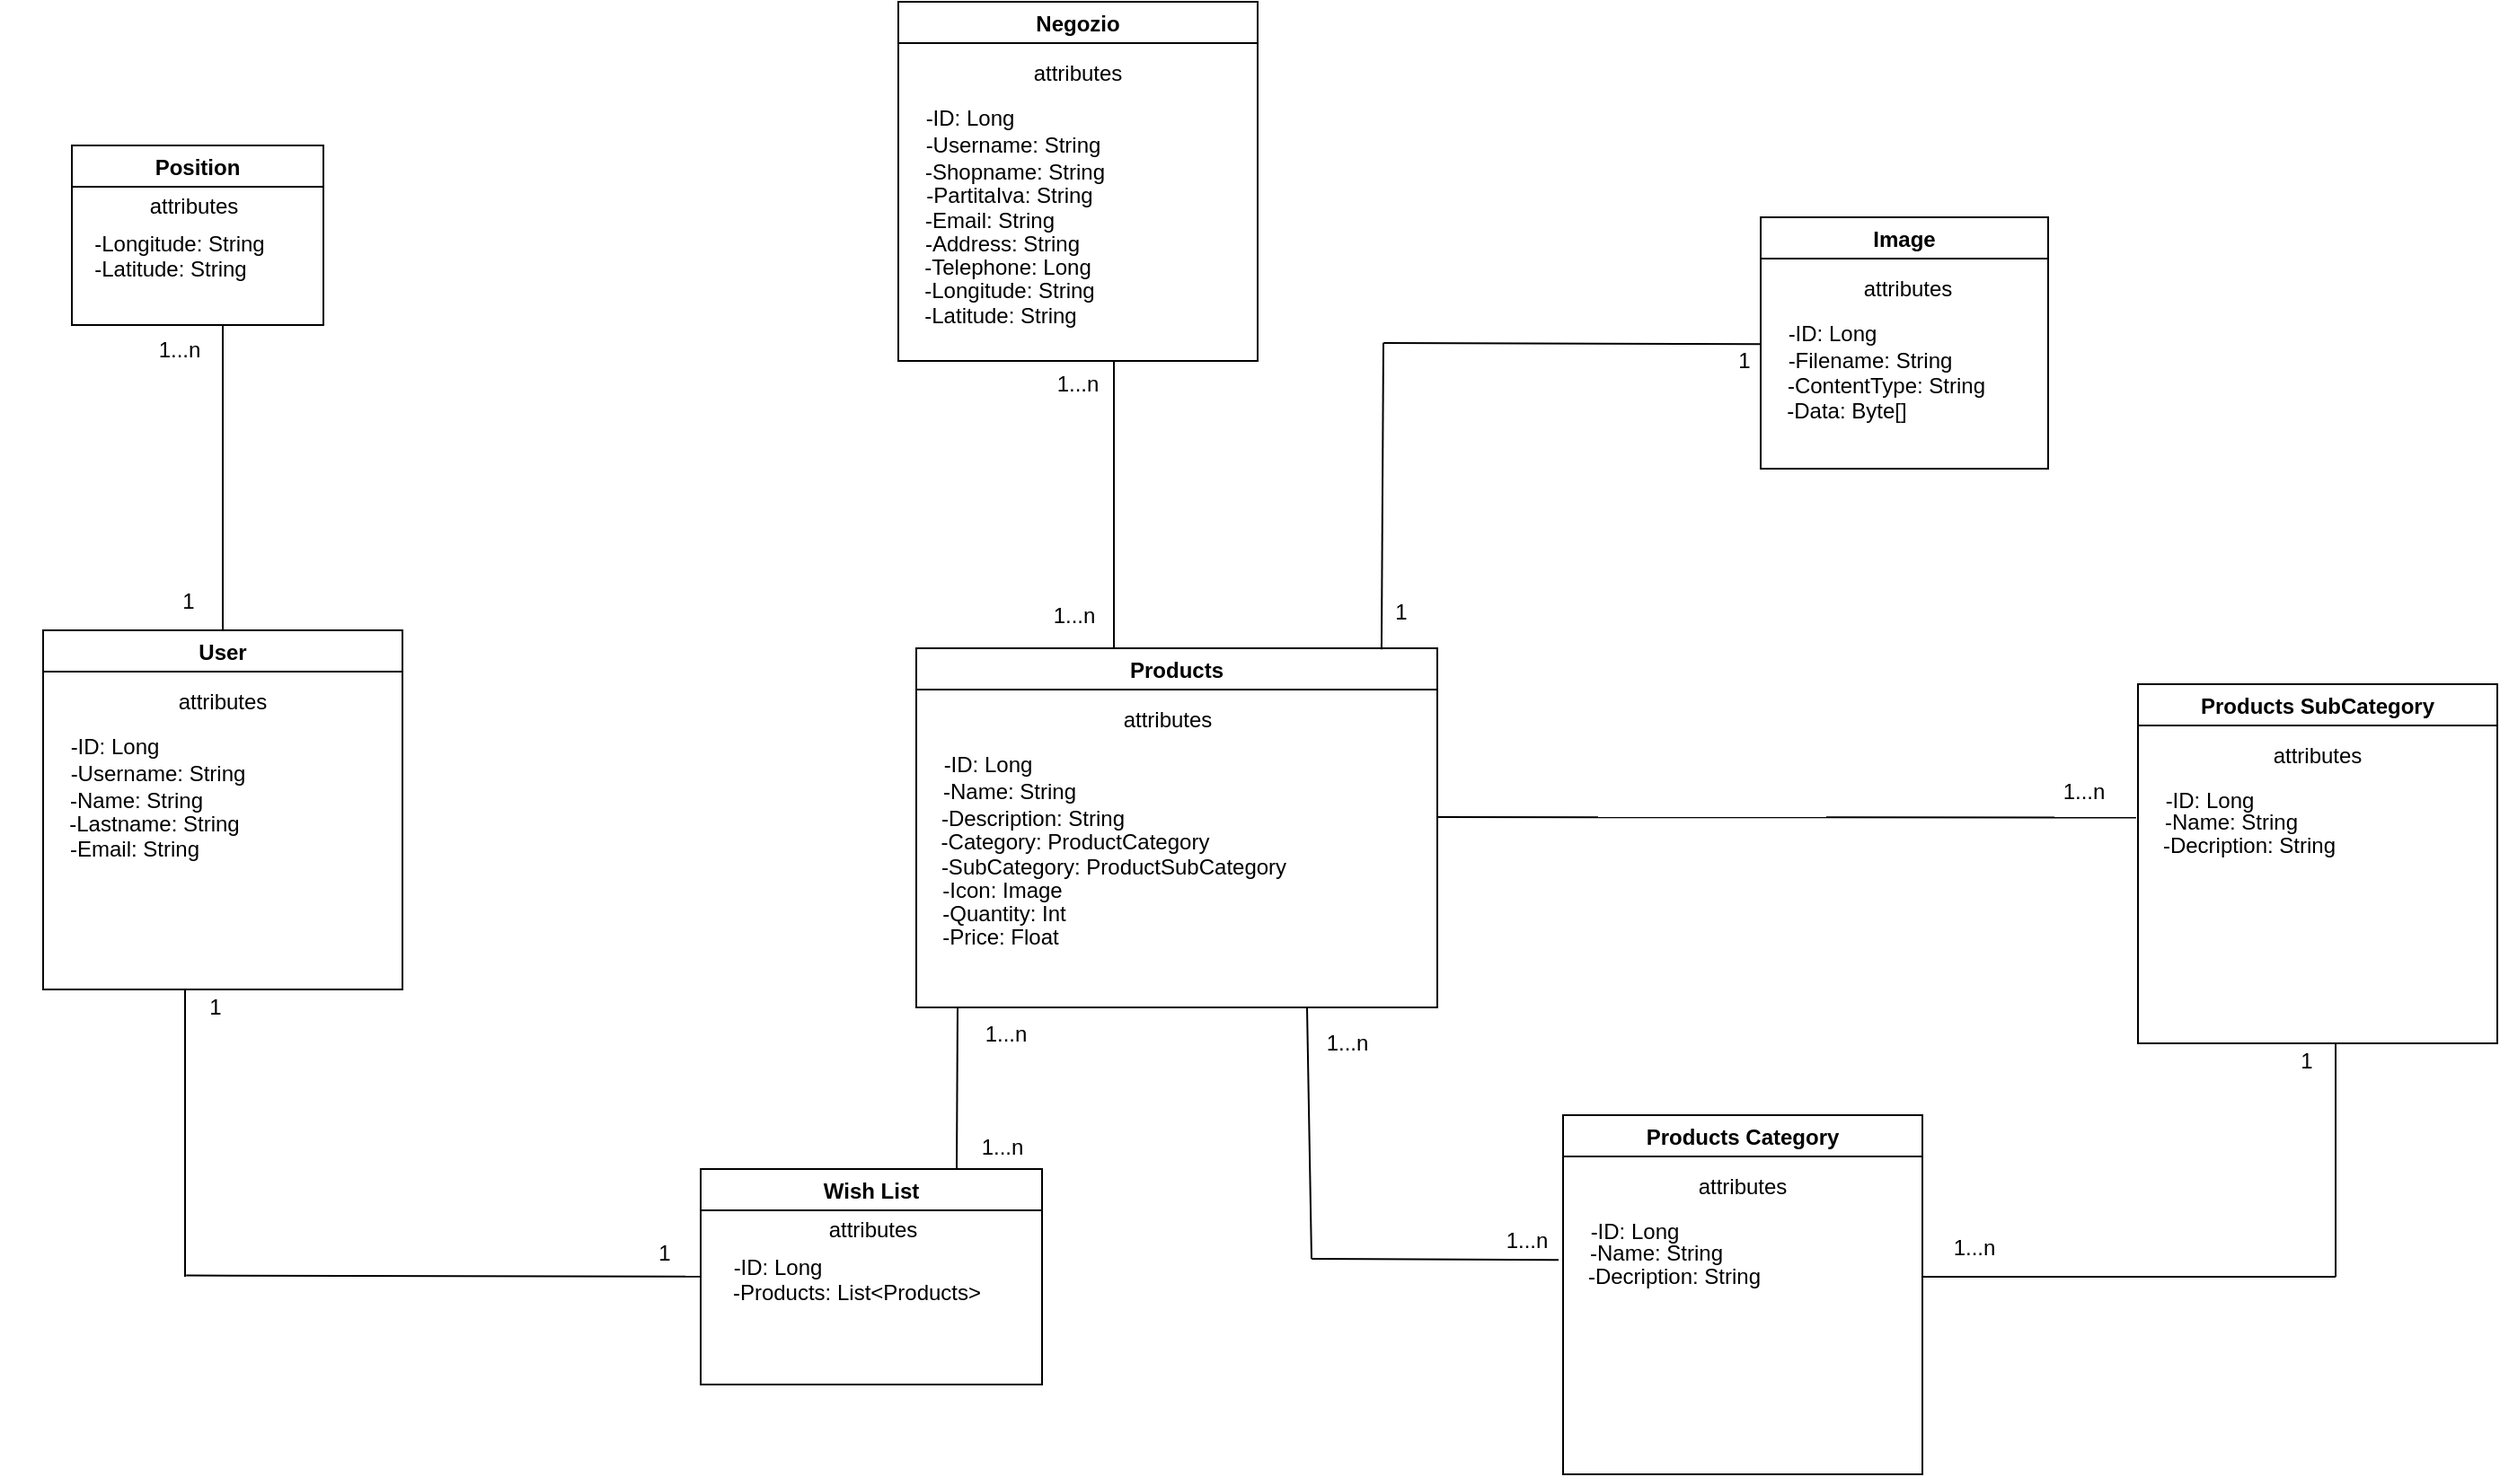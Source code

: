 <mxfile version="14.6.3" type="github"><diagram id="IKAPTSnNx1k_QaHsFzWQ" name="Page-1"><mxGraphModel dx="1422" dy="1931" grid="1" gridSize="10" guides="1" tooltips="1" connect="1" arrows="1" fold="1" page="1" pageScale="1" pageWidth="827" pageHeight="1169" math="0" shadow="0"><root><mxCell id="0"/><mxCell id="1" parent="0"/><mxCell id="2TZvYttX-NyhZbWF6KcJ-1" value="User" style="swimlane;" vertex="1" parent="1"><mxGeometry x="414" y="40" width="200" height="200" as="geometry"><mxRectangle x="340" y="130" width="60" height="23" as="alternateBounds"/></mxGeometry></mxCell><mxCell id="2TZvYttX-NyhZbWF6KcJ-2" value="attributes" style="text;html=1;strokeColor=none;fillColor=none;align=center;verticalAlign=middle;whiteSpace=wrap;rounded=0;" vertex="1" parent="2TZvYttX-NyhZbWF6KcJ-1"><mxGeometry x="60" y="30" width="80" height="20" as="geometry"/></mxCell><mxCell id="2TZvYttX-NyhZbWF6KcJ-3" value="-ID: Long" style="text;html=1;strokeColor=none;fillColor=none;align=center;verticalAlign=middle;whiteSpace=wrap;rounded=0;" vertex="1" parent="2TZvYttX-NyhZbWF6KcJ-1"><mxGeometry x="-20" y="50" width="120" height="30" as="geometry"/></mxCell><mxCell id="2TZvYttX-NyhZbWF6KcJ-4" value="-Username: String" style="text;html=1;strokeColor=none;fillColor=none;align=center;verticalAlign=middle;whiteSpace=wrap;rounded=0;" vertex="1" parent="2TZvYttX-NyhZbWF6KcJ-1"><mxGeometry x="-11" y="70" width="150" height="20" as="geometry"/></mxCell><mxCell id="2TZvYttX-NyhZbWF6KcJ-6" value="-Name: String" style="text;html=1;strokeColor=none;fillColor=none;align=center;verticalAlign=middle;whiteSpace=wrap;rounded=0;" vertex="1" parent="2TZvYttX-NyhZbWF6KcJ-1"><mxGeometry x="-23" y="85" width="150" height="20" as="geometry"/></mxCell><mxCell id="2TZvYttX-NyhZbWF6KcJ-7" value="-Lastname: String" style="text;html=1;strokeColor=none;fillColor=none;align=center;verticalAlign=middle;whiteSpace=wrap;rounded=0;" vertex="1" parent="2TZvYttX-NyhZbWF6KcJ-1"><mxGeometry x="-13" y="98" width="150" height="20" as="geometry"/></mxCell><mxCell id="2TZvYttX-NyhZbWF6KcJ-8" value="-Email: String" style="text;html=1;strokeColor=none;fillColor=none;align=center;verticalAlign=middle;whiteSpace=wrap;rounded=0;" vertex="1" parent="2TZvYttX-NyhZbWF6KcJ-1"><mxGeometry x="-24" y="112" width="150" height="20" as="geometry"/></mxCell><mxCell id="2TZvYttX-NyhZbWF6KcJ-9" value="Negozio" style="swimlane;" vertex="1" parent="1"><mxGeometry x="890" y="-310" width="200" height="200" as="geometry"><mxRectangle x="340" y="130" width="60" height="23" as="alternateBounds"/></mxGeometry></mxCell><mxCell id="2TZvYttX-NyhZbWF6KcJ-10" value="attributes" style="text;html=1;strokeColor=none;fillColor=none;align=center;verticalAlign=middle;whiteSpace=wrap;rounded=0;" vertex="1" parent="2TZvYttX-NyhZbWF6KcJ-9"><mxGeometry x="60" y="30" width="80" height="20" as="geometry"/></mxCell><mxCell id="2TZvYttX-NyhZbWF6KcJ-11" value="-ID: Long" style="text;html=1;strokeColor=none;fillColor=none;align=center;verticalAlign=middle;whiteSpace=wrap;rounded=0;" vertex="1" parent="2TZvYttX-NyhZbWF6KcJ-9"><mxGeometry x="-20" y="50" width="120" height="30" as="geometry"/></mxCell><mxCell id="2TZvYttX-NyhZbWF6KcJ-12" value="-Username: String" style="text;html=1;strokeColor=none;fillColor=none;align=center;verticalAlign=middle;whiteSpace=wrap;rounded=0;" vertex="1" parent="2TZvYttX-NyhZbWF6KcJ-9"><mxGeometry x="-11" y="70" width="150" height="20" as="geometry"/></mxCell><mxCell id="2TZvYttX-NyhZbWF6KcJ-13" value="-Shopname: String" style="text;html=1;strokeColor=none;fillColor=none;align=center;verticalAlign=middle;whiteSpace=wrap;rounded=0;" vertex="1" parent="2TZvYttX-NyhZbWF6KcJ-9"><mxGeometry x="-10" y="85" width="150" height="20" as="geometry"/></mxCell><mxCell id="2TZvYttX-NyhZbWF6KcJ-14" value="-PartitaIva: String" style="text;html=1;strokeColor=none;fillColor=none;align=center;verticalAlign=middle;whiteSpace=wrap;rounded=0;" vertex="1" parent="2TZvYttX-NyhZbWF6KcJ-9"><mxGeometry x="-13" y="98" width="150" height="20" as="geometry"/></mxCell><mxCell id="2TZvYttX-NyhZbWF6KcJ-15" value="-Email: String" style="text;html=1;strokeColor=none;fillColor=none;align=center;verticalAlign=middle;whiteSpace=wrap;rounded=0;" vertex="1" parent="2TZvYttX-NyhZbWF6KcJ-9"><mxGeometry x="-24" y="112" width="150" height="20" as="geometry"/></mxCell><mxCell id="2TZvYttX-NyhZbWF6KcJ-16" value="-Address: String" style="text;html=1;strokeColor=none;fillColor=none;align=center;verticalAlign=middle;whiteSpace=wrap;rounded=0;" vertex="1" parent="2TZvYttX-NyhZbWF6KcJ-9"><mxGeometry x="-22" y="125" width="160" height="20" as="geometry"/></mxCell><mxCell id="2TZvYttX-NyhZbWF6KcJ-17" value="-Telephone: Long" style="text;html=1;strokeColor=none;fillColor=none;align=center;verticalAlign=middle;whiteSpace=wrap;rounded=0;" vertex="1" parent="2TZvYttX-NyhZbWF6KcJ-9"><mxGeometry x="-39" y="138" width="200" height="20" as="geometry"/></mxCell><mxCell id="2TZvYttX-NyhZbWF6KcJ-90" value="-Longitude: String" style="text;html=1;strokeColor=none;fillColor=none;align=center;verticalAlign=middle;whiteSpace=wrap;rounded=0;" vertex="1" parent="2TZvYttX-NyhZbWF6KcJ-9"><mxGeometry x="-18" y="151" width="160" height="20" as="geometry"/></mxCell><mxCell id="2TZvYttX-NyhZbWF6KcJ-91" value="-Latitude: String" style="text;html=1;strokeColor=none;fillColor=none;align=center;verticalAlign=middle;whiteSpace=wrap;rounded=0;" vertex="1" parent="2TZvYttX-NyhZbWF6KcJ-9"><mxGeometry x="-23" y="165" width="160" height="20" as="geometry"/></mxCell><mxCell id="2TZvYttX-NyhZbWF6KcJ-18" value="Products" style="swimlane;" vertex="1" parent="1"><mxGeometry x="900" y="50" width="290" height="200" as="geometry"><mxRectangle x="340" y="130" width="60" height="23" as="alternateBounds"/></mxGeometry></mxCell><mxCell id="2TZvYttX-NyhZbWF6KcJ-19" value="attributes" style="text;html=1;strokeColor=none;fillColor=none;align=center;verticalAlign=middle;whiteSpace=wrap;rounded=0;" vertex="1" parent="2TZvYttX-NyhZbWF6KcJ-18"><mxGeometry x="100" y="30" width="80" height="20" as="geometry"/></mxCell><mxCell id="2TZvYttX-NyhZbWF6KcJ-20" value="-ID: Long" style="text;html=1;strokeColor=none;fillColor=none;align=center;verticalAlign=middle;whiteSpace=wrap;rounded=0;" vertex="1" parent="2TZvYttX-NyhZbWF6KcJ-18"><mxGeometry x="-20" y="50" width="120" height="30" as="geometry"/></mxCell><mxCell id="2TZvYttX-NyhZbWF6KcJ-21" value="-Name: String" style="text;html=1;strokeColor=none;fillColor=none;align=center;verticalAlign=middle;whiteSpace=wrap;rounded=0;" vertex="1" parent="2TZvYttX-NyhZbWF6KcJ-18"><mxGeometry x="-23" y="70" width="150" height="20" as="geometry"/></mxCell><mxCell id="2TZvYttX-NyhZbWF6KcJ-22" value="-Description: String" style="text;html=1;strokeColor=none;fillColor=none;align=center;verticalAlign=middle;whiteSpace=wrap;rounded=0;" vertex="1" parent="2TZvYttX-NyhZbWF6KcJ-18"><mxGeometry x="-10" y="85" width="150" height="20" as="geometry"/></mxCell><mxCell id="2TZvYttX-NyhZbWF6KcJ-23" value="-Category: ProductCategory" style="text;html=1;strokeColor=none;fillColor=none;align=center;verticalAlign=middle;whiteSpace=wrap;rounded=0;" vertex="1" parent="2TZvYttX-NyhZbWF6KcJ-18"><mxGeometry x="-13" y="98" width="203" height="20" as="geometry"/></mxCell><mxCell id="2TZvYttX-NyhZbWF6KcJ-24" value="-SubCategory: ProductSubCategory" style="text;html=1;strokeColor=none;fillColor=none;align=center;verticalAlign=middle;whiteSpace=wrap;rounded=0;" vertex="1" parent="2TZvYttX-NyhZbWF6KcJ-18"><mxGeometry x="-92" y="112" width="404" height="20" as="geometry"/></mxCell><mxCell id="2TZvYttX-NyhZbWF6KcJ-25" value="-Icon: Image" style="text;html=1;strokeColor=none;fillColor=none;align=center;verticalAlign=middle;whiteSpace=wrap;rounded=0;" vertex="1" parent="2TZvYttX-NyhZbWF6KcJ-18"><mxGeometry x="-32" y="125" width="160" height="20" as="geometry"/></mxCell><mxCell id="2TZvYttX-NyhZbWF6KcJ-26" value="-Quantity: Int" style="text;html=1;strokeColor=none;fillColor=none;align=center;verticalAlign=middle;whiteSpace=wrap;rounded=0;" vertex="1" parent="2TZvYttX-NyhZbWF6KcJ-18"><mxGeometry x="-51" y="138" width="200" height="20" as="geometry"/></mxCell><mxCell id="2TZvYttX-NyhZbWF6KcJ-27" value="-Price: Float" style="text;html=1;strokeColor=none;fillColor=none;align=center;verticalAlign=middle;whiteSpace=wrap;rounded=0;" vertex="1" parent="2TZvYttX-NyhZbWF6KcJ-18"><mxGeometry x="-128" y="151" width="350" height="20" as="geometry"/></mxCell><mxCell id="2TZvYttX-NyhZbWF6KcJ-28" value="Position" style="swimlane;" vertex="1" parent="1"><mxGeometry x="430" y="-230" width="140" height="100" as="geometry"/></mxCell><mxCell id="2TZvYttX-NyhZbWF6KcJ-29" value="-Longitude: String" style="text;html=1;strokeColor=none;fillColor=none;align=center;verticalAlign=middle;whiteSpace=wrap;rounded=0;" vertex="1" parent="2TZvYttX-NyhZbWF6KcJ-28"><mxGeometry x="-20" y="45" width="160" height="20" as="geometry"/></mxCell><mxCell id="2TZvYttX-NyhZbWF6KcJ-30" value="-Latitude: String" style="text;html=1;strokeColor=none;fillColor=none;align=center;verticalAlign=middle;whiteSpace=wrap;rounded=0;" vertex="1" parent="2TZvYttX-NyhZbWF6KcJ-28"><mxGeometry x="-25" y="59" width="160" height="20" as="geometry"/></mxCell><mxCell id="2TZvYttX-NyhZbWF6KcJ-39" value="attributes" style="text;html=1;strokeColor=none;fillColor=none;align=center;verticalAlign=middle;whiteSpace=wrap;rounded=0;" vertex="1" parent="2TZvYttX-NyhZbWF6KcJ-28"><mxGeometry x="28" y="24" width="80" height="20" as="geometry"/></mxCell><mxCell id="2TZvYttX-NyhZbWF6KcJ-31" value="Image" style="swimlane;" vertex="1" parent="1"><mxGeometry x="1370" y="-190" width="160" height="140" as="geometry"><mxRectangle x="340" y="130" width="60" height="23" as="alternateBounds"/></mxGeometry></mxCell><mxCell id="2TZvYttX-NyhZbWF6KcJ-32" value="attributes" style="text;html=1;strokeColor=none;fillColor=none;align=center;verticalAlign=middle;whiteSpace=wrap;rounded=0;" vertex="1" parent="2TZvYttX-NyhZbWF6KcJ-31"><mxGeometry x="42" y="30" width="80" height="20" as="geometry"/></mxCell><mxCell id="2TZvYttX-NyhZbWF6KcJ-33" value="-ID: Long" style="text;html=1;strokeColor=none;fillColor=none;align=center;verticalAlign=middle;whiteSpace=wrap;rounded=0;" vertex="1" parent="2TZvYttX-NyhZbWF6KcJ-31"><mxGeometry x="-20" y="50" width="120" height="30" as="geometry"/></mxCell><mxCell id="2TZvYttX-NyhZbWF6KcJ-34" value="-Filename: String" style="text;html=1;strokeColor=none;fillColor=none;align=center;verticalAlign=middle;whiteSpace=wrap;rounded=0;" vertex="1" parent="2TZvYttX-NyhZbWF6KcJ-31"><mxGeometry x="-14" y="70" width="150" height="20" as="geometry"/></mxCell><mxCell id="2TZvYttX-NyhZbWF6KcJ-35" value="-ContentType: String" style="text;html=1;strokeColor=none;fillColor=none;align=center;verticalAlign=middle;whiteSpace=wrap;rounded=0;" vertex="1" parent="2TZvYttX-NyhZbWF6KcJ-31"><mxGeometry x="-5" y="84" width="150" height="20" as="geometry"/></mxCell><mxCell id="2TZvYttX-NyhZbWF6KcJ-36" value="-Data: Byte[]" style="text;html=1;strokeColor=none;fillColor=none;align=center;verticalAlign=middle;whiteSpace=wrap;rounded=0;" vertex="1" parent="2TZvYttX-NyhZbWF6KcJ-31"><mxGeometry x="-27" y="98" width="150" height="20" as="geometry"/></mxCell><mxCell id="2TZvYttX-NyhZbWF6KcJ-81" value="1" style="text;html=1;strokeColor=none;fillColor=none;align=center;verticalAlign=middle;whiteSpace=wrap;rounded=0;" vertex="1" parent="2TZvYttX-NyhZbWF6KcJ-31"><mxGeometry x="-29" y="70" width="40" height="20" as="geometry"/></mxCell><mxCell id="2TZvYttX-NyhZbWF6KcJ-40" value="Wish List" style="swimlane;" vertex="1" parent="1"><mxGeometry x="780" y="340" width="190" height="120" as="geometry"/></mxCell><mxCell id="2TZvYttX-NyhZbWF6KcJ-41" value="-ID: Long" style="text;html=1;strokeColor=none;fillColor=none;align=center;verticalAlign=middle;whiteSpace=wrap;rounded=0;" vertex="1" parent="2TZvYttX-NyhZbWF6KcJ-40"><mxGeometry x="-37" y="45" width="160" height="20" as="geometry"/></mxCell><mxCell id="2TZvYttX-NyhZbWF6KcJ-42" value="-Products: List&amp;lt;Products&amp;gt;" style="text;html=1;strokeColor=none;fillColor=none;align=center;verticalAlign=middle;whiteSpace=wrap;rounded=0;" vertex="1" parent="2TZvYttX-NyhZbWF6KcJ-40"><mxGeometry x="7" y="59" width="160" height="20" as="geometry"/></mxCell><mxCell id="2TZvYttX-NyhZbWF6KcJ-43" value="attributes" style="text;html=1;strokeColor=none;fillColor=none;align=center;verticalAlign=middle;whiteSpace=wrap;rounded=0;" vertex="1" parent="2TZvYttX-NyhZbWF6KcJ-40"><mxGeometry x="56" y="24" width="80" height="20" as="geometry"/></mxCell><mxCell id="2TZvYttX-NyhZbWF6KcJ-59" value="1" style="text;html=1;strokeColor=none;fillColor=none;align=center;verticalAlign=middle;whiteSpace=wrap;rounded=0;" vertex="1" parent="2TZvYttX-NyhZbWF6KcJ-40"><mxGeometry x="-40" y="37" width="40" height="20" as="geometry"/></mxCell><mxCell id="2TZvYttX-NyhZbWF6KcJ-44" value="Products Category" style="swimlane;" vertex="1" parent="1"><mxGeometry x="1260" y="310" width="200" height="200" as="geometry"><mxRectangle x="340" y="130" width="60" height="23" as="alternateBounds"/></mxGeometry></mxCell><mxCell id="2TZvYttX-NyhZbWF6KcJ-45" value="attributes" style="text;html=1;strokeColor=none;fillColor=none;align=center;verticalAlign=middle;whiteSpace=wrap;rounded=0;" vertex="1" parent="2TZvYttX-NyhZbWF6KcJ-44"><mxGeometry x="60" y="30" width="80" height="20" as="geometry"/></mxCell><mxCell id="2TZvYttX-NyhZbWF6KcJ-46" value="-ID: Long" style="text;html=1;strokeColor=none;fillColor=none;align=center;verticalAlign=middle;whiteSpace=wrap;rounded=0;" vertex="1" parent="2TZvYttX-NyhZbWF6KcJ-44"><mxGeometry x="-20" y="50" width="120" height="30" as="geometry"/></mxCell><mxCell id="2TZvYttX-NyhZbWF6KcJ-48" value="-Name: String" style="text;html=1;strokeColor=none;fillColor=none;align=center;verticalAlign=middle;whiteSpace=wrap;rounded=0;" vertex="1" parent="2TZvYttX-NyhZbWF6KcJ-44"><mxGeometry x="-23" y="67" width="150" height="20" as="geometry"/></mxCell><mxCell id="2TZvYttX-NyhZbWF6KcJ-49" value="-Decription: String" style="text;html=1;strokeColor=none;fillColor=none;align=center;verticalAlign=middle;whiteSpace=wrap;rounded=0;" vertex="1" parent="2TZvYttX-NyhZbWF6KcJ-44"><mxGeometry x="-13" y="80" width="150" height="20" as="geometry"/></mxCell><mxCell id="2TZvYttX-NyhZbWF6KcJ-69" value="1...n" style="text;html=1;strokeColor=none;fillColor=none;align=center;verticalAlign=middle;whiteSpace=wrap;rounded=0;" vertex="1" parent="2TZvYttX-NyhZbWF6KcJ-44"><mxGeometry x="-40" y="60" width="40" height="20" as="geometry"/></mxCell><mxCell id="2TZvYttX-NyhZbWF6KcJ-51" value="Products SubCategory" style="swimlane;" vertex="1" parent="1"><mxGeometry x="1580" y="70" width="200" height="200" as="geometry"><mxRectangle x="340" y="130" width="60" height="23" as="alternateBounds"/></mxGeometry></mxCell><mxCell id="2TZvYttX-NyhZbWF6KcJ-52" value="attributes" style="text;html=1;strokeColor=none;fillColor=none;align=center;verticalAlign=middle;whiteSpace=wrap;rounded=0;" vertex="1" parent="2TZvYttX-NyhZbWF6KcJ-51"><mxGeometry x="60" y="30" width="80" height="20" as="geometry"/></mxCell><mxCell id="2TZvYttX-NyhZbWF6KcJ-53" value="-ID: Long" style="text;html=1;strokeColor=none;fillColor=none;align=center;verticalAlign=middle;whiteSpace=wrap;rounded=0;" vertex="1" parent="2TZvYttX-NyhZbWF6KcJ-51"><mxGeometry x="-20" y="50" width="120" height="30" as="geometry"/></mxCell><mxCell id="2TZvYttX-NyhZbWF6KcJ-54" value="-Name: String" style="text;html=1;strokeColor=none;fillColor=none;align=center;verticalAlign=middle;whiteSpace=wrap;rounded=0;" vertex="1" parent="2TZvYttX-NyhZbWF6KcJ-51"><mxGeometry x="-23" y="67" width="150" height="20" as="geometry"/></mxCell><mxCell id="2TZvYttX-NyhZbWF6KcJ-55" value="-Decription: String" style="text;html=1;strokeColor=none;fillColor=none;align=center;verticalAlign=middle;whiteSpace=wrap;rounded=0;" vertex="1" parent="2TZvYttX-NyhZbWF6KcJ-51"><mxGeometry x="-13" y="80" width="150" height="20" as="geometry"/></mxCell><mxCell id="2TZvYttX-NyhZbWF6KcJ-62" value="1...n" style="text;html=1;strokeColor=none;fillColor=none;align=center;verticalAlign=middle;whiteSpace=wrap;rounded=0;" vertex="1" parent="2TZvYttX-NyhZbWF6KcJ-51"><mxGeometry x="-50" y="50" width="40" height="20" as="geometry"/></mxCell><mxCell id="2TZvYttX-NyhZbWF6KcJ-56" value="" style="endArrow=none;html=1;exitX=1;exitY=0.5;exitDx=0;exitDy=0;entryX=0.156;entryY=1.029;entryDx=0;entryDy=0;entryPerimeter=0;" edge="1" parent="1"><mxGeometry width="50" height="50" relative="1" as="geometry"><mxPoint x="493.6" y="399.29" as="sourcePoint"/><mxPoint x="780.0" y="399.87" as="targetPoint"/></mxGeometry></mxCell><mxCell id="2TZvYttX-NyhZbWF6KcJ-58" value="1" style="text;html=1;strokeColor=none;fillColor=none;align=center;verticalAlign=middle;whiteSpace=wrap;rounded=0;" vertex="1" parent="1"><mxGeometry x="490" y="240" width="40" height="20" as="geometry"/></mxCell><mxCell id="2TZvYttX-NyhZbWF6KcJ-60" value="" style="endArrow=none;html=1;entryX=0.08;entryY=-0.186;entryDx=0;entryDy=0;entryPerimeter=0;" edge="1" parent="1"><mxGeometry width="50" height="50" relative="1" as="geometry"><mxPoint x="1190" y="144" as="sourcePoint"/><mxPoint x="1579.0" y="144.28" as="targetPoint"/></mxGeometry></mxCell><mxCell id="2TZvYttX-NyhZbWF6KcJ-61" value="1" style="text;html=1;strokeColor=none;fillColor=none;align=center;verticalAlign=middle;whiteSpace=wrap;rounded=0;" vertex="1" parent="1"><mxGeometry x="475" y="14" width="40" height="20" as="geometry"/></mxCell><mxCell id="2TZvYttX-NyhZbWF6KcJ-66" value="" style="endArrow=none;html=1;entryX=0.75;entryY=1;entryDx=0;entryDy=0;" edge="1" parent="1" target="2TZvYttX-NyhZbWF6KcJ-18"><mxGeometry width="50" height="50" relative="1" as="geometry"><mxPoint x="1120" y="390" as="sourcePoint"/><mxPoint x="1060" y="190" as="targetPoint"/></mxGeometry></mxCell><mxCell id="2TZvYttX-NyhZbWF6KcJ-67" value="" style="endArrow=none;html=1;entryX=0.07;entryY=0.029;entryDx=0;entryDy=0;entryPerimeter=0;" edge="1" parent="1" target="2TZvYttX-NyhZbWF6KcJ-49"><mxGeometry width="50" height="50" relative="1" as="geometry"><mxPoint x="1120" y="390" as="sourcePoint"/><mxPoint x="1060" y="190" as="targetPoint"/></mxGeometry></mxCell><mxCell id="2TZvYttX-NyhZbWF6KcJ-68" value="1...n" style="text;html=1;strokeColor=none;fillColor=none;align=center;verticalAlign=middle;whiteSpace=wrap;rounded=0;" vertex="1" parent="1"><mxGeometry x="1120" y="260" width="40" height="20" as="geometry"/></mxCell><mxCell id="2TZvYttX-NyhZbWF6KcJ-71" value="" style="endArrow=none;html=1;" edge="1" parent="1"><mxGeometry width="50" height="50" relative="1" as="geometry"><mxPoint x="493" y="400" as="sourcePoint"/><mxPoint x="493" y="240" as="targetPoint"/></mxGeometry></mxCell><mxCell id="2TZvYttX-NyhZbWF6KcJ-74" value="" style="endArrow=none;html=1;" edge="1" parent="1"><mxGeometry width="50" height="50" relative="1" as="geometry"><mxPoint x="1460" y="400" as="sourcePoint"/><mxPoint x="1690" y="400" as="targetPoint"/></mxGeometry></mxCell><mxCell id="2TZvYttX-NyhZbWF6KcJ-75" value="" style="endArrow=none;html=1;" edge="1" parent="1"><mxGeometry width="50" height="50" relative="1" as="geometry"><mxPoint x="1690" y="400" as="sourcePoint"/><mxPoint x="1690" y="270" as="targetPoint"/></mxGeometry></mxCell><mxCell id="2TZvYttX-NyhZbWF6KcJ-76" value="1...n" style="text;html=1;strokeColor=none;fillColor=none;align=center;verticalAlign=middle;whiteSpace=wrap;rounded=0;" vertex="1" parent="1"><mxGeometry x="1469" y="374" width="40" height="20" as="geometry"/></mxCell><mxCell id="2TZvYttX-NyhZbWF6KcJ-77" value="1" style="text;html=1;strokeColor=none;fillColor=none;align=center;verticalAlign=middle;whiteSpace=wrap;rounded=0;" vertex="1" parent="1"><mxGeometry x="1654" y="270" width="40" height="20" as="geometry"/></mxCell><mxCell id="2TZvYttX-NyhZbWF6KcJ-78" value="" style="endArrow=none;html=1;exitX=0.893;exitY=0.003;exitDx=0;exitDy=0;exitPerimeter=0;" edge="1" parent="1" source="2TZvYttX-NyhZbWF6KcJ-18"><mxGeometry width="50" height="50" relative="1" as="geometry"><mxPoint x="1010" y="270" as="sourcePoint"/><mxPoint x="1160" y="-120" as="targetPoint"/></mxGeometry></mxCell><mxCell id="2TZvYttX-NyhZbWF6KcJ-79" value="" style="endArrow=none;html=1;exitX=0.096;exitY=0.029;exitDx=0;exitDy=0;exitPerimeter=0;" edge="1" parent="1" source="2TZvYttX-NyhZbWF6KcJ-34"><mxGeometry width="50" height="50" relative="1" as="geometry"><mxPoint x="1010" y="270" as="sourcePoint"/><mxPoint x="1160" y="-120" as="targetPoint"/></mxGeometry></mxCell><mxCell id="2TZvYttX-NyhZbWF6KcJ-80" value="1" style="text;html=1;strokeColor=none;fillColor=none;align=center;verticalAlign=middle;whiteSpace=wrap;rounded=0;" vertex="1" parent="1"><mxGeometry x="1150" y="20" width="40" height="20" as="geometry"/></mxCell><mxCell id="2TZvYttX-NyhZbWF6KcJ-82" value="" style="endArrow=none;html=1;" edge="1" parent="1"><mxGeometry width="50" height="50" relative="1" as="geometry"><mxPoint x="1010" y="50" as="sourcePoint"/><mxPoint x="1010" y="-110" as="targetPoint"/></mxGeometry></mxCell><mxCell id="2TZvYttX-NyhZbWF6KcJ-83" value="1...n" style="text;html=1;strokeColor=none;fillColor=none;align=center;verticalAlign=middle;whiteSpace=wrap;rounded=0;" vertex="1" parent="1"><mxGeometry x="968" y="22" width="40" height="20" as="geometry"/></mxCell><mxCell id="2TZvYttX-NyhZbWF6KcJ-84" value="1...n" style="text;html=1;strokeColor=none;fillColor=none;align=center;verticalAlign=middle;whiteSpace=wrap;rounded=0;" vertex="1" parent="1"><mxGeometry x="970" y="-107" width="40" height="20" as="geometry"/></mxCell><mxCell id="2TZvYttX-NyhZbWF6KcJ-85" value="" style="endArrow=none;html=1;exitX=0.5;exitY=0;exitDx=0;exitDy=0;" edge="1" parent="1" source="2TZvYttX-NyhZbWF6KcJ-1"><mxGeometry width="50" height="50" relative="1" as="geometry"><mxPoint x="1010" y="270" as="sourcePoint"/><mxPoint x="514" y="-130" as="targetPoint"/></mxGeometry></mxCell><mxCell id="2TZvYttX-NyhZbWF6KcJ-86" value="1...n" style="text;html=1;strokeColor=none;fillColor=none;align=center;verticalAlign=middle;whiteSpace=wrap;rounded=0;" vertex="1" parent="1"><mxGeometry x="470" y="-126" width="40" height="20" as="geometry"/></mxCell><mxCell id="2TZvYttX-NyhZbWF6KcJ-87" value="" style="endArrow=none;html=1;exitX=0.75;exitY=0;exitDx=0;exitDy=0;" edge="1" parent="1" source="2TZvYttX-NyhZbWF6KcJ-40"><mxGeometry width="50" height="50" relative="1" as="geometry"><mxPoint x="1010" y="270" as="sourcePoint"/><mxPoint x="923" y="250" as="targetPoint"/></mxGeometry></mxCell><mxCell id="2TZvYttX-NyhZbWF6KcJ-88" value="1...n" style="text;html=1;strokeColor=none;fillColor=none;align=center;verticalAlign=middle;whiteSpace=wrap;rounded=0;" vertex="1" parent="1"><mxGeometry x="928" y="318" width="40" height="20" as="geometry"/></mxCell><mxCell id="2TZvYttX-NyhZbWF6KcJ-89" value="1...n" style="text;html=1;strokeColor=none;fillColor=none;align=center;verticalAlign=middle;whiteSpace=wrap;rounded=0;" vertex="1" parent="1"><mxGeometry x="930" y="255" width="40" height="20" as="geometry"/></mxCell></root></mxGraphModel></diagram></mxfile>